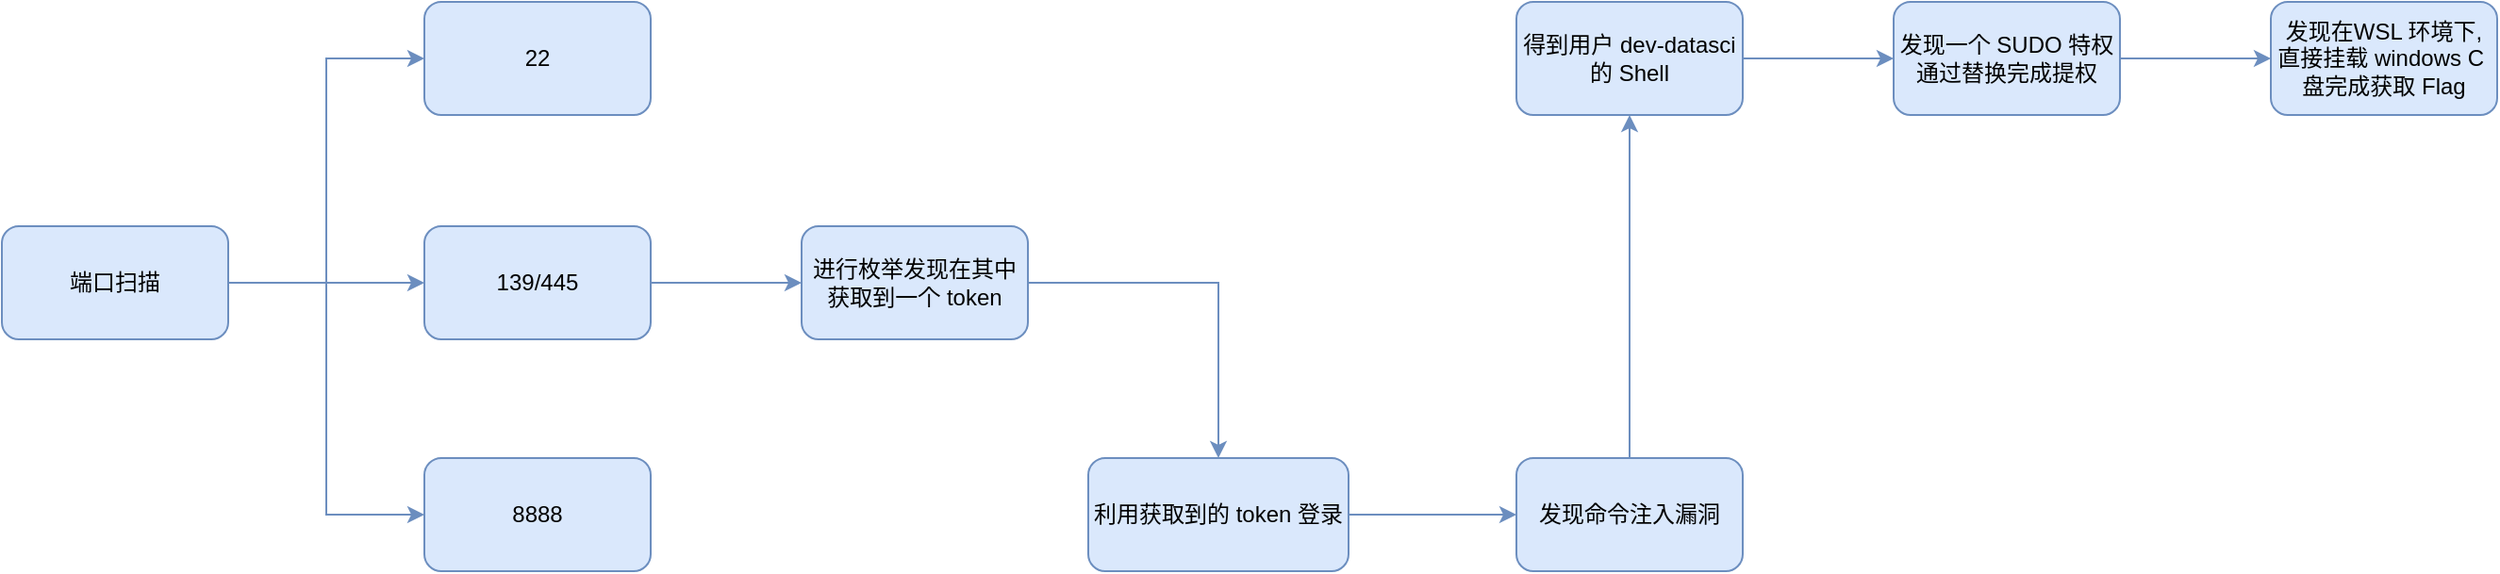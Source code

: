 <mxfile version="22.0.0" type="github">
  <diagram name="第 1 页" id="jc6_Qb5Al9kYch64FGl-">
    <mxGraphModel dx="1050" dy="581" grid="0" gridSize="10" guides="1" tooltips="1" connect="1" arrows="1" fold="1" page="0" pageScale="1" pageWidth="827" pageHeight="1169" math="0" shadow="0">
      <root>
        <mxCell id="0" />
        <mxCell id="1" parent="0" />
        <mxCell id="rqK8mS5ud1b7F4CWCeVP-3" value="" style="edgeStyle=orthogonalEdgeStyle;rounded=0;orthogonalLoop=1;jettySize=auto;html=1;entryX=0;entryY=0.5;entryDx=0;entryDy=0;fillColor=#dae8fc;strokeColor=#6c8ebf;" edge="1" parent="1" source="rqK8mS5ud1b7F4CWCeVP-1" target="rqK8mS5ud1b7F4CWCeVP-2">
          <mxGeometry relative="1" as="geometry" />
        </mxCell>
        <mxCell id="rqK8mS5ud1b7F4CWCeVP-7" style="edgeStyle=orthogonalEdgeStyle;rounded=0;orthogonalLoop=1;jettySize=auto;html=1;fillColor=#dae8fc;strokeColor=#6c8ebf;" edge="1" parent="1" source="rqK8mS5ud1b7F4CWCeVP-1" target="rqK8mS5ud1b7F4CWCeVP-4">
          <mxGeometry relative="1" as="geometry" />
        </mxCell>
        <mxCell id="rqK8mS5ud1b7F4CWCeVP-8" style="edgeStyle=orthogonalEdgeStyle;rounded=0;orthogonalLoop=1;jettySize=auto;html=1;entryX=0;entryY=0.5;entryDx=0;entryDy=0;fillColor=#dae8fc;strokeColor=#6c8ebf;" edge="1" parent="1" source="rqK8mS5ud1b7F4CWCeVP-1" target="rqK8mS5ud1b7F4CWCeVP-5">
          <mxGeometry relative="1" as="geometry" />
        </mxCell>
        <mxCell id="rqK8mS5ud1b7F4CWCeVP-1" value="端口扫描" style="rounded=1;whiteSpace=wrap;html=1;fillColor=#dae8fc;strokeColor=#6c8ebf;" vertex="1" parent="1">
          <mxGeometry x="95" y="230" width="120" height="60" as="geometry" />
        </mxCell>
        <mxCell id="rqK8mS5ud1b7F4CWCeVP-2" value="22" style="whiteSpace=wrap;html=1;rounded=1;fillColor=#dae8fc;strokeColor=#6c8ebf;" vertex="1" parent="1">
          <mxGeometry x="319" y="111" width="120" height="60" as="geometry" />
        </mxCell>
        <mxCell id="rqK8mS5ud1b7F4CWCeVP-10" value="" style="edgeStyle=orthogonalEdgeStyle;rounded=0;orthogonalLoop=1;jettySize=auto;html=1;fillColor=#dae8fc;strokeColor=#6c8ebf;" edge="1" parent="1" source="rqK8mS5ud1b7F4CWCeVP-4" target="rqK8mS5ud1b7F4CWCeVP-9">
          <mxGeometry relative="1" as="geometry" />
        </mxCell>
        <mxCell id="rqK8mS5ud1b7F4CWCeVP-4" value="139/445" style="whiteSpace=wrap;html=1;rounded=1;fillColor=#dae8fc;strokeColor=#6c8ebf;" vertex="1" parent="1">
          <mxGeometry x="319" y="230" width="120" height="60" as="geometry" />
        </mxCell>
        <mxCell id="rqK8mS5ud1b7F4CWCeVP-5" value="8888" style="whiteSpace=wrap;html=1;rounded=1;fillColor=#dae8fc;strokeColor=#6c8ebf;" vertex="1" parent="1">
          <mxGeometry x="319" y="353" width="120" height="60" as="geometry" />
        </mxCell>
        <mxCell id="rqK8mS5ud1b7F4CWCeVP-13" value="" style="edgeStyle=orthogonalEdgeStyle;rounded=0;orthogonalLoop=1;jettySize=auto;html=1;fillColor=#dae8fc;strokeColor=#6c8ebf;" edge="1" parent="1" source="rqK8mS5ud1b7F4CWCeVP-9" target="rqK8mS5ud1b7F4CWCeVP-12">
          <mxGeometry relative="1" as="geometry" />
        </mxCell>
        <mxCell id="rqK8mS5ud1b7F4CWCeVP-9" value="进行枚举发现在其中获取到一个 token" style="whiteSpace=wrap;html=1;rounded=1;fillColor=#dae8fc;strokeColor=#6c8ebf;" vertex="1" parent="1">
          <mxGeometry x="519" y="230" width="120" height="60" as="geometry" />
        </mxCell>
        <mxCell id="rqK8mS5ud1b7F4CWCeVP-15" value="" style="edgeStyle=orthogonalEdgeStyle;rounded=0;orthogonalLoop=1;jettySize=auto;html=1;fillColor=#dae8fc;strokeColor=#6c8ebf;" edge="1" parent="1" source="rqK8mS5ud1b7F4CWCeVP-12" target="rqK8mS5ud1b7F4CWCeVP-14">
          <mxGeometry relative="1" as="geometry" />
        </mxCell>
        <mxCell id="rqK8mS5ud1b7F4CWCeVP-12" value="利用获取到的 token 登录" style="whiteSpace=wrap;html=1;rounded=1;fillColor=#dae8fc;strokeColor=#6c8ebf;" vertex="1" parent="1">
          <mxGeometry x="671" y="353" width="138" height="60" as="geometry" />
        </mxCell>
        <mxCell id="rqK8mS5ud1b7F4CWCeVP-17" value="" style="edgeStyle=orthogonalEdgeStyle;rounded=0;orthogonalLoop=1;jettySize=auto;html=1;fillColor=#dae8fc;strokeColor=#6c8ebf;" edge="1" parent="1" source="rqK8mS5ud1b7F4CWCeVP-14" target="rqK8mS5ud1b7F4CWCeVP-16">
          <mxGeometry relative="1" as="geometry" />
        </mxCell>
        <mxCell id="rqK8mS5ud1b7F4CWCeVP-14" value="发现命令注入漏洞" style="whiteSpace=wrap;html=1;rounded=1;fillColor=#dae8fc;strokeColor=#6c8ebf;" vertex="1" parent="1">
          <mxGeometry x="898" y="353" width="120" height="60" as="geometry" />
        </mxCell>
        <mxCell id="rqK8mS5ud1b7F4CWCeVP-19" value="" style="edgeStyle=orthogonalEdgeStyle;rounded=0;orthogonalLoop=1;jettySize=auto;html=1;fillColor=#dae8fc;strokeColor=#6c8ebf;" edge="1" parent="1" source="rqK8mS5ud1b7F4CWCeVP-16" target="rqK8mS5ud1b7F4CWCeVP-18">
          <mxGeometry relative="1" as="geometry" />
        </mxCell>
        <mxCell id="rqK8mS5ud1b7F4CWCeVP-16" value="得到用户&amp;nbsp;dev-datasci 的 Shell" style="whiteSpace=wrap;html=1;rounded=1;fillColor=#dae8fc;strokeColor=#6c8ebf;" vertex="1" parent="1">
          <mxGeometry x="898" y="111" width="120" height="60" as="geometry" />
        </mxCell>
        <mxCell id="rqK8mS5ud1b7F4CWCeVP-21" value="" style="edgeStyle=orthogonalEdgeStyle;rounded=0;orthogonalLoop=1;jettySize=auto;html=1;fillColor=#dae8fc;strokeColor=#6c8ebf;" edge="1" parent="1" source="rqK8mS5ud1b7F4CWCeVP-18" target="rqK8mS5ud1b7F4CWCeVP-20">
          <mxGeometry relative="1" as="geometry" />
        </mxCell>
        <mxCell id="rqK8mS5ud1b7F4CWCeVP-18" value="发现一个 SUDO 特权通过替换完成提权" style="whiteSpace=wrap;html=1;rounded=1;fillColor=#dae8fc;strokeColor=#6c8ebf;" vertex="1" parent="1">
          <mxGeometry x="1098" y="111" width="120" height="60" as="geometry" />
        </mxCell>
        <mxCell id="rqK8mS5ud1b7F4CWCeVP-20" value="发现在WSL 环境下, 直接挂载 windows C&amp;nbsp; 盘完成获取 Flag" style="whiteSpace=wrap;html=1;rounded=1;fillColor=#dae8fc;strokeColor=#6c8ebf;" vertex="1" parent="1">
          <mxGeometry x="1298" y="111" width="120" height="60" as="geometry" />
        </mxCell>
      </root>
    </mxGraphModel>
  </diagram>
</mxfile>
